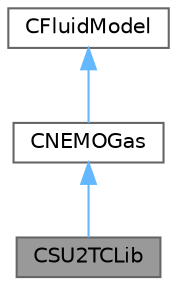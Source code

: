 digraph "CSU2TCLib"
{
 // LATEX_PDF_SIZE
  bgcolor="transparent";
  edge [fontname=Helvetica,fontsize=10,labelfontname=Helvetica,labelfontsize=10];
  node [fontname=Helvetica,fontsize=10,shape=box,height=0.2,width=0.4];
  Node1 [id="Node000001",label="CSU2TCLib",height=0.2,width=0.4,color="gray40", fillcolor="grey60", style="filled", fontcolor="black",tooltip="Child class for user defined nonequilibrium gas model."];
  Node2 -> Node1 [id="edge1_Node000001_Node000002",dir="back",color="steelblue1",style="solid",tooltip=" "];
  Node2 [id="Node000002",label="CNEMOGas",height=0.2,width=0.4,color="gray40", fillcolor="white", style="filled",URL="$classCNEMOGas.html",tooltip="Class for defining the 2T (trans-rotational and vibro-electronic) nonequilibrium gas model."];
  Node3 -> Node2 [id="edge2_Node000002_Node000003",dir="back",color="steelblue1",style="solid",tooltip=" "];
  Node3 [id="Node000003",label="CFluidModel",height=0.2,width=0.4,color="gray40", fillcolor="white", style="filled",URL="$classCFluidModel.html",tooltip="Main class for defining the Thermo-Physical Model."];
}
